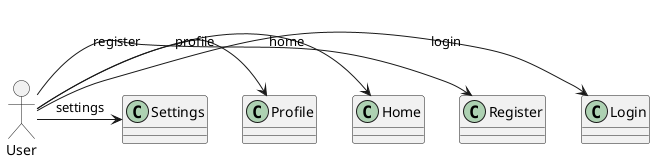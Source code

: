 @startuml user
allowmixing
actor "User" as user

user -> "Login" : login

user -> "Register" : register

user -> "Home" : home

user -> "Profile" : profile

user -> "Settings" : settings


@enduml
